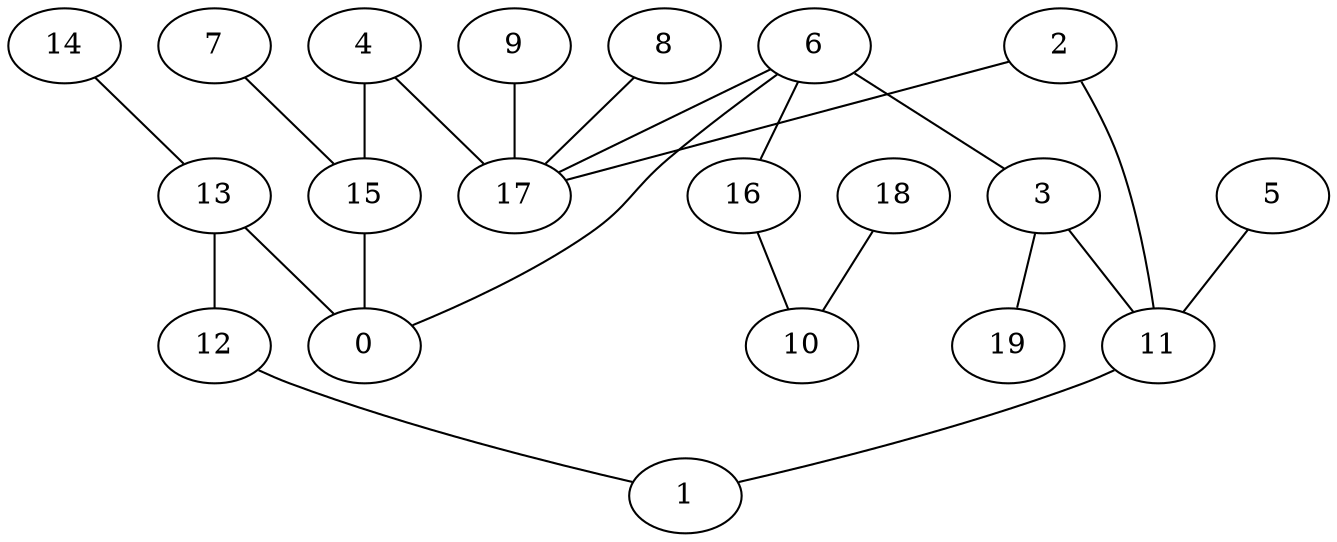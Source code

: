 digraph GG_graph {

subgraph G_graph {
edge [color = black]
"5" -> "11" [dir = none]
"14" -> "13" [dir = none]
"18" -> "10" [dir = none]
"11" -> "1" [dir = none]
"7" -> "15" [dir = none]
"3" -> "19" [dir = none]
"3" -> "11" [dir = none]
"16" -> "10" [dir = none]
"8" -> "17" [dir = none]
"2" -> "11" [dir = none]
"6" -> "0" [dir = none]
"6" -> "16" [dir = none]
"6" -> "17" [dir = none]
"6" -> "3" [dir = none]
"9" -> "17" [dir = none]
"13" -> "12" [dir = none]
"13" -> "0" [dir = none]
"4" -> "15" [dir = none]
"4" -> "17" [dir = none]
"12" -> "1" [dir = none]
"2" -> "17" [dir = none]
"15" -> "0" [dir = none]
}

}

